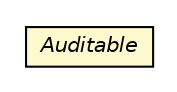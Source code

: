 #!/usr/local/bin/dot
#
# Class diagram 
# Generated by UMLGraph version 5.1 (http://www.umlgraph.org/)
#

digraph G {
	edge [fontname="Helvetica",fontsize=10,labelfontname="Helvetica",labelfontsize=10];
	node [fontname="Helvetica",fontsize=10,shape=plaintext];
	nodesep=0.25;
	ranksep=0.5;
	rankdir=LR;
	// com.inn.headstartdemo.audit.Auditable
	c21660 [label=<<table title="com.inn.headstartdemo.audit.Auditable" border="0" cellborder="1" cellspacing="0" cellpadding="2" port="p" bgcolor="lemonChiffon" href="./Auditable.html">
		<tr><td><table border="0" cellspacing="0" cellpadding="1">
<tr><td align="center" balign="center"><font face="Helvetica-Oblique"> Auditable </font></td></tr>
		</table></td></tr>
		</table>>, fontname="Helvetica", fontcolor="black", fontsize=10.0];
}


